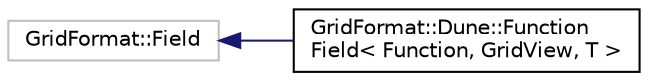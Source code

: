 digraph "Graphical Class Hierarchy"
{
 // LATEX_PDF_SIZE
  edge [fontname="Helvetica",fontsize="10",labelfontname="Helvetica",labelfontsize="10"];
  node [fontname="Helvetica",fontsize="10",shape=record];
  rankdir="LR";
  Node60 [label="GridFormat::Field",height=0.2,width=0.4,color="grey75", fillcolor="white", style="filled",tooltip=" "];
  Node60 -> Node0 [dir="back",color="midnightblue",fontsize="10",style="solid",fontname="Helvetica"];
  Node0 [label="GridFormat::Dune::Function\lField\< Function, GridView, T \>",height=0.2,width=0.4,color="black", fillcolor="white", style="filled",URL="$classGridFormat_1_1Dune_1_1FunctionField.html",tooltip="Implements the field interface for a Dune::Function defined on a GridFormat::Dune::LagrangeMesh."];
}
